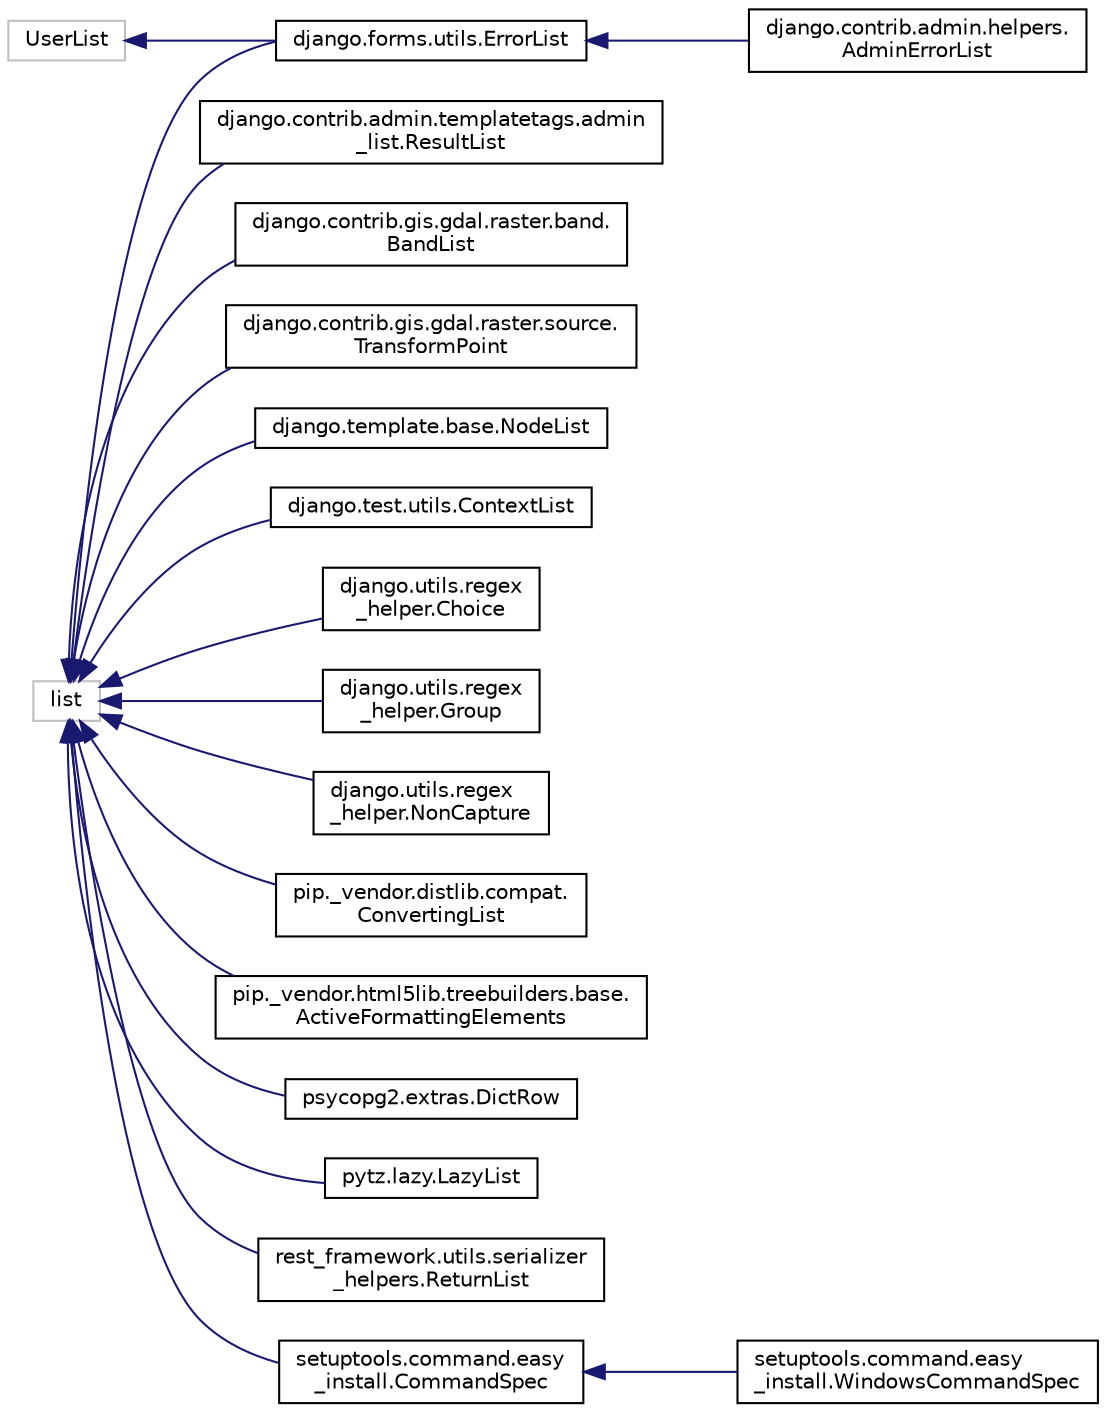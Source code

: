 digraph "Graphical Class Hierarchy"
{
 // LATEX_PDF_SIZE
  edge [fontname="Helvetica",fontsize="10",labelfontname="Helvetica",labelfontsize="10"];
  node [fontname="Helvetica",fontsize="10",shape=record];
  rankdir="LR";
  Node1926 [label="list",height=0.2,width=0.4,color="grey75", fillcolor="white", style="filled",tooltip=" "];
  Node1926 -> Node0 [dir="back",color="midnightblue",fontsize="10",style="solid",fontname="Helvetica"];
  Node0 [label="django.contrib.admin.templatetags.admin\l_list.ResultList",height=0.2,width=0.4,color="black", fillcolor="white", style="filled",URL="$d2/d3c/classdjango_1_1contrib_1_1admin_1_1templatetags_1_1admin__list_1_1_result_list.html",tooltip=" "];
  Node1926 -> Node1928 [dir="back",color="midnightblue",fontsize="10",style="solid",fontname="Helvetica"];
  Node1928 [label="django.contrib.gis.gdal.raster.band.\lBandList",height=0.2,width=0.4,color="black", fillcolor="white", style="filled",URL="$df/d2b/classdjango_1_1contrib_1_1gis_1_1gdal_1_1raster_1_1band_1_1_band_list.html",tooltip=" "];
  Node1926 -> Node1929 [dir="back",color="midnightblue",fontsize="10",style="solid",fontname="Helvetica"];
  Node1929 [label="django.contrib.gis.gdal.raster.source.\lTransformPoint",height=0.2,width=0.4,color="black", fillcolor="white", style="filled",URL="$d1/d10/classdjango_1_1contrib_1_1gis_1_1gdal_1_1raster_1_1source_1_1_transform_point.html",tooltip=" "];
  Node1926 -> Node1930 [dir="back",color="midnightblue",fontsize="10",style="solid",fontname="Helvetica"];
  Node1930 [label="django.forms.utils.ErrorList",height=0.2,width=0.4,color="black", fillcolor="white", style="filled",URL="$da/def/classdjango_1_1forms_1_1utils_1_1_error_list.html",tooltip=" "];
  Node1930 -> Node1931 [dir="back",color="midnightblue",fontsize="10",style="solid",fontname="Helvetica"];
  Node1931 [label="django.contrib.admin.helpers.\lAdminErrorList",height=0.2,width=0.4,color="black", fillcolor="white", style="filled",URL="$da/d25/classdjango_1_1contrib_1_1admin_1_1helpers_1_1_admin_error_list.html",tooltip=" "];
  Node1926 -> Node1932 [dir="back",color="midnightblue",fontsize="10",style="solid",fontname="Helvetica"];
  Node1932 [label="django.template.base.NodeList",height=0.2,width=0.4,color="black", fillcolor="white", style="filled",URL="$d9/d1a/classdjango_1_1template_1_1base_1_1_node_list.html",tooltip=" "];
  Node1926 -> Node1933 [dir="back",color="midnightblue",fontsize="10",style="solid",fontname="Helvetica"];
  Node1933 [label="django.test.utils.ContextList",height=0.2,width=0.4,color="black", fillcolor="white", style="filled",URL="$d6/d8c/classdjango_1_1test_1_1utils_1_1_context_list.html",tooltip=" "];
  Node1926 -> Node1934 [dir="back",color="midnightblue",fontsize="10",style="solid",fontname="Helvetica"];
  Node1934 [label="django.utils.regex\l_helper.Choice",height=0.2,width=0.4,color="black", fillcolor="white", style="filled",URL="$d6/d07/classdjango_1_1utils_1_1regex__helper_1_1_choice.html",tooltip=" "];
  Node1926 -> Node1935 [dir="back",color="midnightblue",fontsize="10",style="solid",fontname="Helvetica"];
  Node1935 [label="django.utils.regex\l_helper.Group",height=0.2,width=0.4,color="black", fillcolor="white", style="filled",URL="$db/da0/classdjango_1_1utils_1_1regex__helper_1_1_group.html",tooltip=" "];
  Node1926 -> Node1936 [dir="back",color="midnightblue",fontsize="10",style="solid",fontname="Helvetica"];
  Node1936 [label="django.utils.regex\l_helper.NonCapture",height=0.2,width=0.4,color="black", fillcolor="white", style="filled",URL="$d1/ddd/classdjango_1_1utils_1_1regex__helper_1_1_non_capture.html",tooltip=" "];
  Node1926 -> Node1937 [dir="back",color="midnightblue",fontsize="10",style="solid",fontname="Helvetica"];
  Node1937 [label="pip._vendor.distlib.compat.\lConvertingList",height=0.2,width=0.4,color="black", fillcolor="white", style="filled",URL="$d4/dee/classpip_1_1__vendor_1_1distlib_1_1compat_1_1_converting_list.html",tooltip=" "];
  Node1926 -> Node1938 [dir="back",color="midnightblue",fontsize="10",style="solid",fontname="Helvetica"];
  Node1938 [label="pip._vendor.html5lib.treebuilders.base.\lActiveFormattingElements",height=0.2,width=0.4,color="black", fillcolor="white", style="filled",URL="$d6/dbf/classpip_1_1__vendor_1_1html5lib_1_1treebuilders_1_1base_1_1_active_formatting_elements.html",tooltip=" "];
  Node1926 -> Node1939 [dir="back",color="midnightblue",fontsize="10",style="solid",fontname="Helvetica"];
  Node1939 [label="psycopg2.extras.DictRow",height=0.2,width=0.4,color="black", fillcolor="white", style="filled",URL="$dc/d7b/classpsycopg2_1_1extras_1_1_dict_row.html",tooltip=" "];
  Node1926 -> Node1940 [dir="back",color="midnightblue",fontsize="10",style="solid",fontname="Helvetica"];
  Node1940 [label="pytz.lazy.LazyList",height=0.2,width=0.4,color="black", fillcolor="white", style="filled",URL="$d2/dc0/classpytz_1_1lazy_1_1_lazy_list.html",tooltip=" "];
  Node1926 -> Node1941 [dir="back",color="midnightblue",fontsize="10",style="solid",fontname="Helvetica"];
  Node1941 [label="rest_framework.utils.serializer\l_helpers.ReturnList",height=0.2,width=0.4,color="black", fillcolor="white", style="filled",URL="$db/d81/classrest__framework_1_1utils_1_1serializer__helpers_1_1_return_list.html",tooltip=" "];
  Node1926 -> Node1942 [dir="back",color="midnightblue",fontsize="10",style="solid",fontname="Helvetica"];
  Node1942 [label="setuptools.command.easy\l_install.CommandSpec",height=0.2,width=0.4,color="black", fillcolor="white", style="filled",URL="$d8/da2/classsetuptools_1_1command_1_1easy__install_1_1_command_spec.html",tooltip=" "];
  Node1942 -> Node1943 [dir="back",color="midnightblue",fontsize="10",style="solid",fontname="Helvetica"];
  Node1943 [label="setuptools.command.easy\l_install.WindowsCommandSpec",height=0.2,width=0.4,color="black", fillcolor="white", style="filled",URL="$d8/d4d/classsetuptools_1_1command_1_1easy__install_1_1_windows_command_spec.html",tooltip=" "];
  Node3999 [label="UserList",height=0.2,width=0.4,color="grey75", fillcolor="white", style="filled",tooltip=" "];
  Node3999 -> Node1930 [dir="back",color="midnightblue",fontsize="10",style="solid",fontname="Helvetica"];
}
